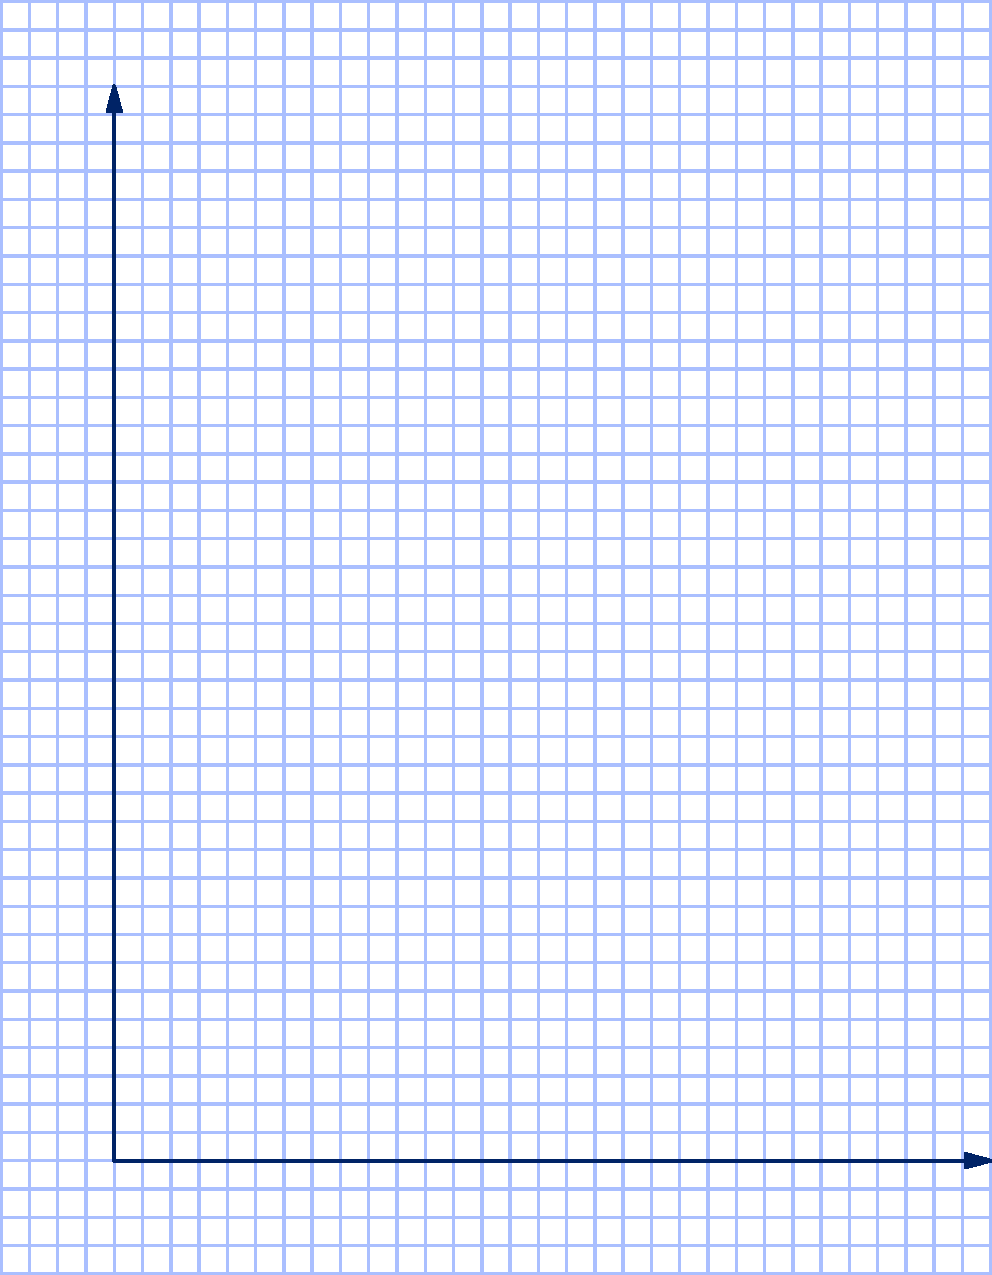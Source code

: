 pen lines_p = rgb(0.25490196078431371,0.41176470588235292,0.88235294117647056)+white+linewidth(1.2); //lightened royalblue(web)
pen axes_p = rgb(0,0.13725490196078433,0.4)+linewidth(1.4); // royalblue
real paperwidth = 17.5cm;
real paperheight = 22.5cm;
real width = paperwidth - 0cm; // margins
real height = paperheight - 0cm; // margins 
real gridspacing = .5cm;
int nwidth = round(width/gridspacing);
int nheight = round(height/gridspacing);
width = nwidth*gridspacing; 
height = nheight*gridspacing;
size(width, 0);
for(int i = 0; i <= nwidth; ++i)
  draw((gridspacing*i,0)--(gridspacing*i,height),lines_p);
for(int j = 0; j <= nheight; ++j)
  draw((0,gridspacing*j)--(width,gridspacing*j),lines_p);
draw(scale(gridspacing)*((4,nheight-3)--(4,4)--(nwidth,4)),axes_p,Arrows(DefaultHead,0.6*arrowsize(axes_p))); // makes a 31 by 38 graph

